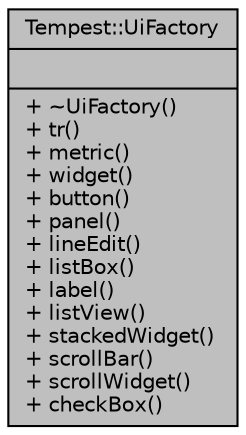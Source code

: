 digraph "Tempest::UiFactory"
{
  edge [fontname="Helvetica",fontsize="10",labelfontname="Helvetica",labelfontsize="10"];
  node [fontname="Helvetica",fontsize="10",shape=record];
  Node1 [label="{Tempest::UiFactory\n||+ ~UiFactory()\l+ tr()\l+ metric()\l+ widget()\l+ button()\l+ panel()\l+ lineEdit()\l+ listBox()\l+ label()\l+ listView()\l+ stackedWidget()\l+ scrollBar()\l+ scrollWidget()\l+ checkBox()\l}",height=0.2,width=0.4,color="black", fillcolor="grey75", style="filled", fontcolor="black"];
}
